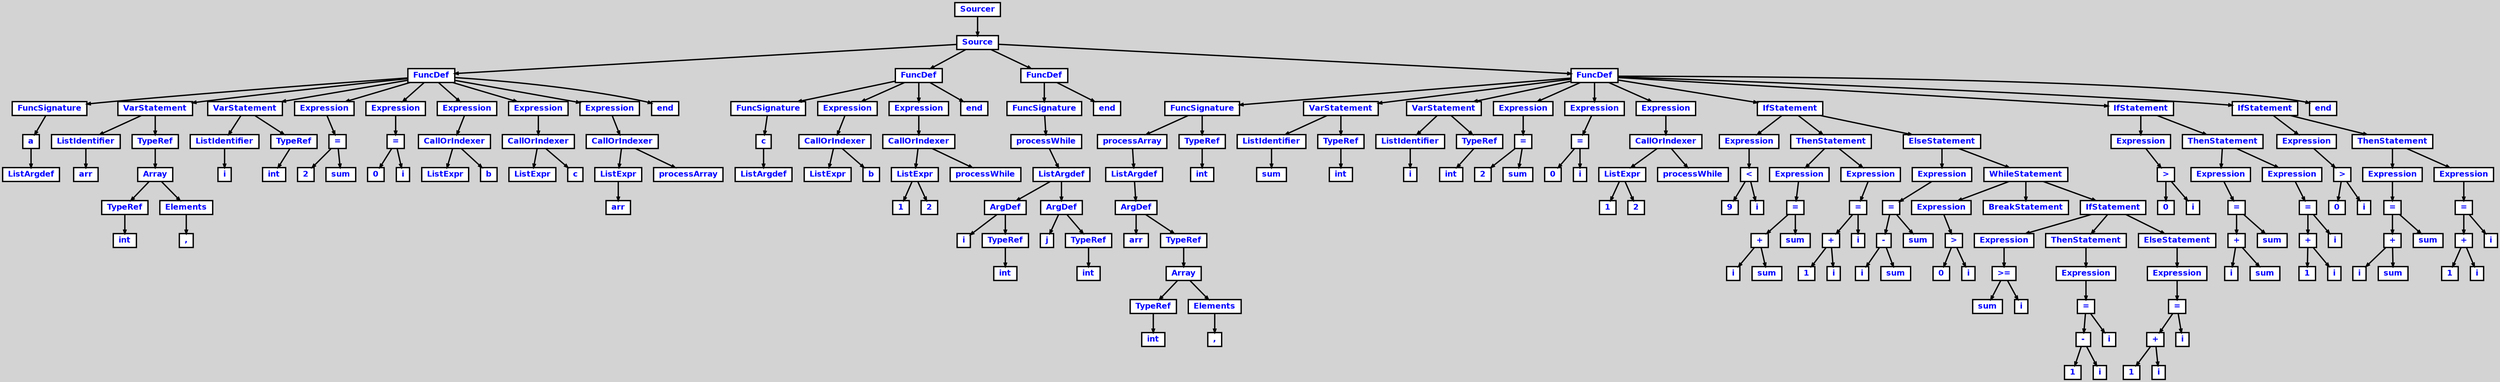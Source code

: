 digraph {

	ordering=out;
	ranksep=.4;
	bgcolor="lightgrey";  node [shape=box, fixedsize=false, fontsize=12, fontname="Helvetica-bold", fontcolor="blue"
	width=.25, height=.25, color="black", fillcolor="white", style="filled, solid, bold"];

	edge [arrowsize=.5, color="black", style="bold"]

	n00001296C54758B0[label="Sourcer"]
	n00001296C5475778[label="Source"]
	n00001296C5458FA8[label="FuncDef"]
	n00001296C5451BE0[label="FuncSignature"]
	n00001296C5451D18[label="a"]
	n00001296C5451AA8[label="ListArgdef"]
	n00001296C54526D8[label="VarStatement"]
	n00001296C5451F88[label="ListIdentifier"]
	n00001296C5451E50[label="arr"]
	n00001296C5452810[label="TypeRef"]
	n00001296C5452468[label="Array"]
	n00001296C5451838[label="TypeRef"]
	n00001296C54521F8[label="int"]
	n00001296C54525A0[label="Elements"]
	n00001296C5452330[label=","]
	n00001296C5452CF0[label="VarStatement"]
	n00001296C5452948[label="ListIdentifier"]
	n00001296C54520C0[label="i"]
	n00001296C5452E28[label="TypeRef"]
	n00001296C5452BB8[label="int"]
	n00001296C54537E8[label="Expression"]
	n00001296C5453CC8[label="="]
	n00001296C5453920[label="2"]
	n00001296C5453098[label="sum"]
	n00001296C5454550[label="Expression"]
	n00001296C5454A30[label="="]
	n00001296C5454688[label="0"]
	n00001296C5453E00[label="i"]
	n00001296C5456020[label="Expression"]
	n00001296C5456290[label="CallOrIndexer"]
	n00001296C5456158[label="ListExpr"]
	n00001296C5454B68[label="b"]
	n00001296C54579B8[label="Expression"]
	n00001296C5457C28[label="CallOrIndexer"]
	n00001296C5457AF0[label="ListExpr"]
	n00001296C5456500[label="c"]
	n00001296C54590E0[label="Expression"]
	n00001296C5459350[label="CallOrIndexer"]
	n00001296C5459218[label="ListExpr"]
	n00001296C5458858[label="arr"]
	n00001296C5457E98[label="processArray"]
	n00001296C5451970[label="end"]
	n00001296C545CDD0[label="FuncDef"]
	n00001296C54596F8[label="FuncSignature"]
	n00001296C5459830[label="c"]
	n00001296C54595C0[label="ListArgdef"]
	n00001296C545B090[label="Expression"]
	n00001296C545B300[label="CallOrIndexer"]
	n00001296C545B1C8[label="ListExpr"]
	n00001296C5459BD8[label="b"]
	n00001296C545CF08[label="Expression"]
	n00001296C545D178[label="CallOrIndexer"]
	n00001296C545D040[label="ListExpr"]
	n00001296C545C2D8[label="1"]
	n00001296C545C680[label="2"]
	n00001296C545B570[label="processWhile"]
	n00001296C5459488[label="end"]
	n00001296C545E150[label="FuncDef"]
	n00001296C545DEE0[label="FuncSignature"]
	n00001296C545E018[label="processWhile"]
	n00001296C545DDA8[label="ListArgdef"]
	n00001296C545D658[label="ArgDef"]
	n00001296C545D3E8[label="i"]
	n00001296C545D520[label="TypeRef"]
	n00001296C545D2B0[label="int"]
	n00001296C545DB38[label="ArgDef"]
	n00001296C545D8C8[label="j"]
	n00001296C545DA00[label="TypeRef"]
	n00001296C545D790[label="int"]
	n00001296C545DC70[label="end"]
	n00001296C54720A0[label="FuncDef"]
	n00001296C545EFF0[label="FuncSignature"]
	n00001296C545F128[label="processArray"]
	n00001296C545EC48[label="ListArgdef"]
	n00001296C545E9D8[label="ArgDef"]
	n00001296C545E768[label="arr"]
	n00001296C545E8A0[label="TypeRef"]
	n00001296C545E4F8[label="Array"]
	n00001296C5475640[label="TypeRef"]
	n00001296C545E288[label="int"]
	n00001296C545E630[label="Elements"]
	n00001296C545E3C0[label=","]
	n00001296C545EEB8[label="TypeRef"]
	n00001296C545EB10[label="int"]
	n00001296C545F740[label="VarStatement"]
	n00001296C545F398[label="ListIdentifier"]
	n00001296C545F260[label="sum"]
	n00001296C545F878[label="TypeRef"]
	n00001296C545F608[label="int"]
	n00001296C545FD58[label="VarStatement"]
	n00001296C545F9B0[label="ListIdentifier"]
	n00001296C545F4D0[label="i"]
	n00001296C545FE90[label="TypeRef"]
	n00001296C545FC20[label="int"]
	n00001296C5460850[label="Expression"]
	n00001296C5460D30[label="="]
	n00001296C5460988[label="2"]
	n00001296C5460100[label="sum"]
	n00001296C54615B8[label="Expression"]
	n00001296C5461A98[label="="]
	n00001296C54616F0[label="0"]
	n00001296C5460E68[label="i"]
	n00001296C5463568[label="Expression"]
	n00001296C54637D8[label="CallOrIndexer"]
	n00001296C54636A0[label="ListExpr"]
	n00001296C5462938[label="1"]
	n00001296C5462CE0[label="2"]
	n00001296C5461BD0[label="processWhile"]
	n00001296C546D8B8[label="IfStatement"]
	n00001296C546D9F0[label="Expression"]
	n00001296C54642D0[label="<"]
	n00001296C5464540[label="9"]
	n00001296C5463A48[label="i"]
	n00001296C546DB28[label="ThenStatement"]
	n00001296C5465518[label="Expression"]
	n00001296C5465B30[label="="]
	n00001296C54659F8[label="+"]
	n00001296C5465C68[label="i"]
	n00001296C5465788[label="sum"]
	n00001296C54648E8[label="sum"]
	n00001296C5466B08[label="Expression"]
	n00001296C5467120[label="="]
	n00001296C5466FE8[label="+"]
	n00001296C5467258[label="1"]
	n00001296C5466D78[label="i"]
	n00001296C5465ED8[label="i"]
	n00001296C54690D0[label="ElseStatement"]
	n00001296C54680F8[label="Expression"]
	n00001296C5468710[label="="]
	n00001296C54685D8[label="-"]
	n00001296C5468848[label="i"]
	n00001296C5468368[label="sum"]
	n00001296C54674C8[label="sum"]
	n00001296C546A0A8[label="WhileStatement"]
	n00001296C546D780[label="Expression"]
	n00001296C5469340[label=">"]
	n00001296C54695B0[label="0"]
	n00001296C5468AB8[label="i"]
	n00001296C5469820[label="BreakStatement"]
	n00001296C546CC88[label="IfStatement"]
	n00001296C546D510[label="Expression"]
	n00001296C546A318[label=">="]
	n00001296C546A588[label="sum"]
	n00001296C5469A90[label="i"]
	n00001296C546D648[label="ThenStatement"]
	n00001296C546B560[label="Expression"]
	n00001296C546BB78[label="="]
	n00001296C546BA40[label="-"]
	n00001296C546BCB0[label="1"]
	n00001296C546B7D0[label="i"]
	n00001296C546A930[label="i"]
	n00001296C546CA18[label="ElseStatement"]
	n00001296C546CB50[label="Expression"]
	n00001296C546D168[label="="]
	n00001296C546D030[label="+"]
	n00001296C546D2A0[label="1"]
	n00001296C546CDC0[label="i"]
	n00001296C546BF20[label="i"]
	n00001296C5470D20[label="IfStatement"]
	n00001296C5470F90[label="Expression"]
	n00001296C546E620[label=">"]
	n00001296C546E890[label="0"]
	n00001296C546DD98[label="i"]
	n00001296C5471818[label="ThenStatement"]
	n00001296C546F868[label="Expression"]
	n00001296C546FE80[label="="]
	n00001296C546FD48[label="+"]
	n00001296C546FFB8[label="i"]
	n00001296C546FAD8[label="sum"]
	n00001296C546EC38[label="sum"]
	n00001296C5470E58[label="Expression"]
	n00001296C5471470[label="="]
	n00001296C5471338[label="+"]
	n00001296C54715A8[label="1"]
	n00001296C54710C8[label="i"]
	n00001296C5470228[label="i"]
	n00001296C5474A10[label="IfStatement"]
	n00001296C5474C80[label="Expression"]
	n00001296C5472310[label=">"]
	n00001296C5472580[label="0"]
	n00001296C5471A88[label="i"]
	n00001296C5475508[label="ThenStatement"]
	n00001296C5473558[label="Expression"]
	n00001296C5473B70[label="="]
	n00001296C5473A38[label="+"]
	n00001296C5473CA8[label="i"]
	n00001296C54737C8[label="sum"]
	n00001296C5472928[label="sum"]
	n00001296C5474B48[label="Expression"]
	n00001296C5475160[label="="]
	n00001296C5475028[label="+"]
	n00001296C5475298[label="1"]
	n00001296C5474DB8[label="i"]
	n00001296C5473F18[label="i"]
	n00001296C545ED80[label="end"]

		n00001296C54758B0 -> n00001296C5475778		// Sourcer -> Source
		n00001296C5475778 -> n00001296C5458FA8		// Source -> FuncDef
		n00001296C5458FA8 -> n00001296C5451BE0		// FuncDef -> FuncSignature
		n00001296C5451BE0 -> n00001296C5451D18		// FuncSignature -> a
		n00001296C5451D18 -> n00001296C5451AA8		// a -> ListArgdef
		n00001296C5458FA8 -> n00001296C54526D8		// FuncDef -> VarStatement
		n00001296C54526D8 -> n00001296C5451F88		// VarStatement -> ListIdentifier
		n00001296C5451F88 -> n00001296C5451E50		// ListIdentifier -> arr
		n00001296C54526D8 -> n00001296C5452810		// VarStatement -> TypeRef
		n00001296C5452810 -> n00001296C5452468		// TypeRef -> Array
		n00001296C5452468 -> n00001296C5451838		// Array -> TypeRef
		n00001296C5451838 -> n00001296C54521F8		// TypeRef -> int
		n00001296C5452468 -> n00001296C54525A0		// Array -> Elements
		n00001296C54525A0 -> n00001296C5452330		// Elements -> ,
		n00001296C5458FA8 -> n00001296C5452CF0		// FuncDef -> VarStatement
		n00001296C5452CF0 -> n00001296C5452948		// VarStatement -> ListIdentifier
		n00001296C5452948 -> n00001296C54520C0		// ListIdentifier -> i
		n00001296C5452CF0 -> n00001296C5452E28		// VarStatement -> TypeRef
		n00001296C5452E28 -> n00001296C5452BB8		// TypeRef -> int
		n00001296C5458FA8 -> n00001296C54537E8		// FuncDef -> Expression
		n00001296C54537E8 -> n00001296C5453CC8		// Expression -> =
		n00001296C5453CC8 -> n00001296C5453920		// = -> 2
		n00001296C5453CC8 -> n00001296C5453098		// = -> sum
		n00001296C5458FA8 -> n00001296C5454550		// FuncDef -> Expression
		n00001296C5454550 -> n00001296C5454A30		// Expression -> =
		n00001296C5454A30 -> n00001296C5454688		// = -> 0
		n00001296C5454A30 -> n00001296C5453E00		// = -> i
		n00001296C5458FA8 -> n00001296C5456020		// FuncDef -> Expression
		n00001296C5456020 -> n00001296C5456290		// Expression -> CallOrIndexer
		n00001296C5456290 -> n00001296C5456158		// CallOrIndexer -> ListExpr
		n00001296C5456290 -> n00001296C5454B68		// CallOrIndexer -> b
		n00001296C5458FA8 -> n00001296C54579B8		// FuncDef -> Expression
		n00001296C54579B8 -> n00001296C5457C28		// Expression -> CallOrIndexer
		n00001296C5457C28 -> n00001296C5457AF0		// CallOrIndexer -> ListExpr
		n00001296C5457C28 -> n00001296C5456500		// CallOrIndexer -> c
		n00001296C5458FA8 -> n00001296C54590E0		// FuncDef -> Expression
		n00001296C54590E0 -> n00001296C5459350		// Expression -> CallOrIndexer
		n00001296C5459350 -> n00001296C5459218		// CallOrIndexer -> ListExpr
		n00001296C5459218 -> n00001296C5458858		// ListExpr -> arr
		n00001296C5459350 -> n00001296C5457E98		// CallOrIndexer -> processArray
		n00001296C5458FA8 -> n00001296C5451970		// FuncDef -> end
		n00001296C5475778 -> n00001296C545CDD0		// Source -> FuncDef
		n00001296C545CDD0 -> n00001296C54596F8		// FuncDef -> FuncSignature
		n00001296C54596F8 -> n00001296C5459830		// FuncSignature -> c
		n00001296C5459830 -> n00001296C54595C0		// c -> ListArgdef
		n00001296C545CDD0 -> n00001296C545B090		// FuncDef -> Expression
		n00001296C545B090 -> n00001296C545B300		// Expression -> CallOrIndexer
		n00001296C545B300 -> n00001296C545B1C8		// CallOrIndexer -> ListExpr
		n00001296C545B300 -> n00001296C5459BD8		// CallOrIndexer -> b
		n00001296C545CDD0 -> n00001296C545CF08		// FuncDef -> Expression
		n00001296C545CF08 -> n00001296C545D178		// Expression -> CallOrIndexer
		n00001296C545D178 -> n00001296C545D040		// CallOrIndexer -> ListExpr
		n00001296C545D040 -> n00001296C545C2D8		// ListExpr -> 1
		n00001296C545D040 -> n00001296C545C680		// ListExpr -> 2
		n00001296C545D178 -> n00001296C545B570		// CallOrIndexer -> processWhile
		n00001296C545CDD0 -> n00001296C5459488		// FuncDef -> end
		n00001296C5475778 -> n00001296C545E150		// Source -> FuncDef
		n00001296C545E150 -> n00001296C545DEE0		// FuncDef -> FuncSignature
		n00001296C545DEE0 -> n00001296C545E018		// FuncSignature -> processWhile
		n00001296C545E018 -> n00001296C545DDA8		// processWhile -> ListArgdef
		n00001296C545DDA8 -> n00001296C545D658		// ListArgdef -> ArgDef
		n00001296C545D658 -> n00001296C545D3E8		// ArgDef -> i
		n00001296C545D658 -> n00001296C545D520		// ArgDef -> TypeRef
		n00001296C545D520 -> n00001296C545D2B0		// TypeRef -> int
		n00001296C545DDA8 -> n00001296C545DB38		// ListArgdef -> ArgDef
		n00001296C545DB38 -> n00001296C545D8C8		// ArgDef -> j
		n00001296C545DB38 -> n00001296C545DA00		// ArgDef -> TypeRef
		n00001296C545DA00 -> n00001296C545D790		// TypeRef -> int
		n00001296C545E150 -> n00001296C545DC70		// FuncDef -> end
		n00001296C5475778 -> n00001296C54720A0		// Source -> FuncDef
		n00001296C54720A0 -> n00001296C545EFF0		// FuncDef -> FuncSignature
		n00001296C545EFF0 -> n00001296C545F128		// FuncSignature -> processArray
		n00001296C545F128 -> n00001296C545EC48		// processArray -> ListArgdef
		n00001296C545EC48 -> n00001296C545E9D8		// ListArgdef -> ArgDef
		n00001296C545E9D8 -> n00001296C545E768		// ArgDef -> arr
		n00001296C545E9D8 -> n00001296C545E8A0		// ArgDef -> TypeRef
		n00001296C545E8A0 -> n00001296C545E4F8		// TypeRef -> Array
		n00001296C545E4F8 -> n00001296C5475640		// Array -> TypeRef
		n00001296C5475640 -> n00001296C545E288		// TypeRef -> int
		n00001296C545E4F8 -> n00001296C545E630		// Array -> Elements
		n00001296C545E630 -> n00001296C545E3C0		// Elements -> ,
		n00001296C545EFF0 -> n00001296C545EEB8		// FuncSignature -> TypeRef
		n00001296C545EEB8 -> n00001296C545EB10		// TypeRef -> int
		n00001296C54720A0 -> n00001296C545F740		// FuncDef -> VarStatement
		n00001296C545F740 -> n00001296C545F398		// VarStatement -> ListIdentifier
		n00001296C545F398 -> n00001296C545F260		// ListIdentifier -> sum
		n00001296C545F740 -> n00001296C545F878		// VarStatement -> TypeRef
		n00001296C545F878 -> n00001296C545F608		// TypeRef -> int
		n00001296C54720A0 -> n00001296C545FD58		// FuncDef -> VarStatement
		n00001296C545FD58 -> n00001296C545F9B0		// VarStatement -> ListIdentifier
		n00001296C545F9B0 -> n00001296C545F4D0		// ListIdentifier -> i
		n00001296C545FD58 -> n00001296C545FE90		// VarStatement -> TypeRef
		n00001296C545FE90 -> n00001296C545FC20		// TypeRef -> int
		n00001296C54720A0 -> n00001296C5460850		// FuncDef -> Expression
		n00001296C5460850 -> n00001296C5460D30		// Expression -> =
		n00001296C5460D30 -> n00001296C5460988		// = -> 2
		n00001296C5460D30 -> n00001296C5460100		// = -> sum
		n00001296C54720A0 -> n00001296C54615B8		// FuncDef -> Expression
		n00001296C54615B8 -> n00001296C5461A98		// Expression -> =
		n00001296C5461A98 -> n00001296C54616F0		// = -> 0
		n00001296C5461A98 -> n00001296C5460E68		// = -> i
		n00001296C54720A0 -> n00001296C5463568		// FuncDef -> Expression
		n00001296C5463568 -> n00001296C54637D8		// Expression -> CallOrIndexer
		n00001296C54637D8 -> n00001296C54636A0		// CallOrIndexer -> ListExpr
		n00001296C54636A0 -> n00001296C5462938		// ListExpr -> 1
		n00001296C54636A0 -> n00001296C5462CE0		// ListExpr -> 2
		n00001296C54637D8 -> n00001296C5461BD0		// CallOrIndexer -> processWhile
		n00001296C54720A0 -> n00001296C546D8B8		// FuncDef -> IfStatement
		n00001296C546D8B8 -> n00001296C546D9F0		// IfStatement -> Expression
		n00001296C546D9F0 -> n00001296C54642D0		// Expression -> <
		n00001296C54642D0 -> n00001296C5464540		// < -> 9
		n00001296C54642D0 -> n00001296C5463A48		// < -> i
		n00001296C546D8B8 -> n00001296C546DB28		// IfStatement -> ThenStatement
		n00001296C546DB28 -> n00001296C5465518		// ThenStatement -> Expression
		n00001296C5465518 -> n00001296C5465B30		// Expression -> =
		n00001296C5465B30 -> n00001296C54659F8		// = -> +
		n00001296C54659F8 -> n00001296C5465C68		// + -> i
		n00001296C54659F8 -> n00001296C5465788		// + -> sum
		n00001296C5465B30 -> n00001296C54648E8		// = -> sum
		n00001296C546DB28 -> n00001296C5466B08		// ThenStatement -> Expression
		n00001296C5466B08 -> n00001296C5467120		// Expression -> =
		n00001296C5467120 -> n00001296C5466FE8		// = -> +
		n00001296C5466FE8 -> n00001296C5467258		// + -> 1
		n00001296C5466FE8 -> n00001296C5466D78		// + -> i
		n00001296C5467120 -> n00001296C5465ED8		// = -> i
		n00001296C546D8B8 -> n00001296C54690D0		// IfStatement -> ElseStatement
		n00001296C54690D0 -> n00001296C54680F8		// ElseStatement -> Expression
		n00001296C54680F8 -> n00001296C5468710		// Expression -> =
		n00001296C5468710 -> n00001296C54685D8		// = -> -
		n00001296C54685D8 -> n00001296C5468848		// - -> i
		n00001296C54685D8 -> n00001296C5468368		// - -> sum
		n00001296C5468710 -> n00001296C54674C8		// = -> sum
		n00001296C54690D0 -> n00001296C546A0A8		// ElseStatement -> WhileStatement
		n00001296C546A0A8 -> n00001296C546D780		// WhileStatement -> Expression
		n00001296C546D780 -> n00001296C5469340		// Expression -> >
		n00001296C5469340 -> n00001296C54695B0		// > -> 0
		n00001296C5469340 -> n00001296C5468AB8		// > -> i
		n00001296C546A0A8 -> n00001296C5469820		// WhileStatement -> BreakStatement
		n00001296C546A0A8 -> n00001296C546CC88		// WhileStatement -> IfStatement
		n00001296C546CC88 -> n00001296C546D510		// IfStatement -> Expression
		n00001296C546D510 -> n00001296C546A318		// Expression -> >=
		n00001296C546A318 -> n00001296C546A588		// >= -> sum
		n00001296C546A318 -> n00001296C5469A90		// >= -> i
		n00001296C546CC88 -> n00001296C546D648		// IfStatement -> ThenStatement
		n00001296C546D648 -> n00001296C546B560		// ThenStatement -> Expression
		n00001296C546B560 -> n00001296C546BB78		// Expression -> =
		n00001296C546BB78 -> n00001296C546BA40		// = -> -
		n00001296C546BA40 -> n00001296C546BCB0		// - -> 1
		n00001296C546BA40 -> n00001296C546B7D0		// - -> i
		n00001296C546BB78 -> n00001296C546A930		// = -> i
		n00001296C546CC88 -> n00001296C546CA18		// IfStatement -> ElseStatement
		n00001296C546CA18 -> n00001296C546CB50		// ElseStatement -> Expression
		n00001296C546CB50 -> n00001296C546D168		// Expression -> =
		n00001296C546D168 -> n00001296C546D030		// = -> +
		n00001296C546D030 -> n00001296C546D2A0		// + -> 1
		n00001296C546D030 -> n00001296C546CDC0		// + -> i
		n00001296C546D168 -> n00001296C546BF20		// = -> i
		n00001296C54720A0 -> n00001296C5470D20		// FuncDef -> IfStatement
		n00001296C5470D20 -> n00001296C5470F90		// IfStatement -> Expression
		n00001296C5470F90 -> n00001296C546E620		// Expression -> >
		n00001296C546E620 -> n00001296C546E890		// > -> 0
		n00001296C546E620 -> n00001296C546DD98		// > -> i
		n00001296C5470D20 -> n00001296C5471818		// IfStatement -> ThenStatement
		n00001296C5471818 -> n00001296C546F868		// ThenStatement -> Expression
		n00001296C546F868 -> n00001296C546FE80		// Expression -> =
		n00001296C546FE80 -> n00001296C546FD48		// = -> +
		n00001296C546FD48 -> n00001296C546FFB8		// + -> i
		n00001296C546FD48 -> n00001296C546FAD8		// + -> sum
		n00001296C546FE80 -> n00001296C546EC38		// = -> sum
		n00001296C5471818 -> n00001296C5470E58		// ThenStatement -> Expression
		n00001296C5470E58 -> n00001296C5471470		// Expression -> =
		n00001296C5471470 -> n00001296C5471338		// = -> +
		n00001296C5471338 -> n00001296C54715A8		// + -> 1
		n00001296C5471338 -> n00001296C54710C8		// + -> i
		n00001296C5471470 -> n00001296C5470228		// = -> i
		n00001296C54720A0 -> n00001296C5474A10		// FuncDef -> IfStatement
		n00001296C5474A10 -> n00001296C5474C80		// IfStatement -> Expression
		n00001296C5474C80 -> n00001296C5472310		// Expression -> >
		n00001296C5472310 -> n00001296C5472580		// > -> 0
		n00001296C5472310 -> n00001296C5471A88		// > -> i
		n00001296C5474A10 -> n00001296C5475508		// IfStatement -> ThenStatement
		n00001296C5475508 -> n00001296C5473558		// ThenStatement -> Expression
		n00001296C5473558 -> n00001296C5473B70		// Expression -> =
		n00001296C5473B70 -> n00001296C5473A38		// = -> +
		n00001296C5473A38 -> n00001296C5473CA8		// + -> i
		n00001296C5473A38 -> n00001296C54737C8		// + -> sum
		n00001296C5473B70 -> n00001296C5472928		// = -> sum
		n00001296C5475508 -> n00001296C5474B48		// ThenStatement -> Expression
		n00001296C5474B48 -> n00001296C5475160		// Expression -> =
		n00001296C5475160 -> n00001296C5475028		// = -> +
		n00001296C5475028 -> n00001296C5475298		// + -> 1
		n00001296C5475028 -> n00001296C5474DB8		// + -> i
		n00001296C5475160 -> n00001296C5473F18		// = -> i
		n00001296C54720A0 -> n00001296C545ED80		// FuncDef -> end

}